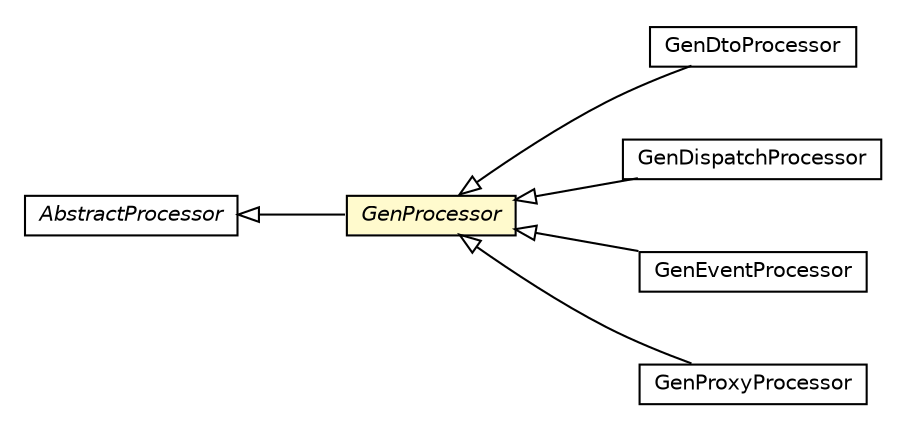 #!/usr/local/bin/dot
#
# Class diagram 
# Generated by UMLGraph version R5_6-24-gf6e263 (http://www.umlgraph.org/)
#

digraph G {
	edge [fontname="Helvetica",fontsize=10,labelfontname="Helvetica",labelfontsize=10];
	node [fontname="Helvetica",fontsize=10,shape=plaintext];
	nodesep=0.25;
	ranksep=0.5;
	rankdir=LR;
	// com.gwtplatform.dispatch.annotation.processor.GenProcessor
	c191945 [label=<<table title="com.gwtplatform.dispatch.annotation.processor.GenProcessor" border="0" cellborder="1" cellspacing="0" cellpadding="2" port="p" bgcolor="lemonChiffon" href="./GenProcessor.html">
		<tr><td><table border="0" cellspacing="0" cellpadding="1">
<tr><td align="center" balign="center"><font face="Helvetica-Oblique"> GenProcessor </font></td></tr>
		</table></td></tr>
		</table>>, URL="./GenProcessor.html", fontname="Helvetica", fontcolor="black", fontsize=10.0];
	// com.gwtplatform.dispatch.annotation.processor.GenDtoProcessor
	c191946 [label=<<table title="com.gwtplatform.dispatch.annotation.processor.GenDtoProcessor" border="0" cellborder="1" cellspacing="0" cellpadding="2" port="p" href="./GenDtoProcessor.html">
		<tr><td><table border="0" cellspacing="0" cellpadding="1">
<tr><td align="center" balign="center"> GenDtoProcessor </td></tr>
		</table></td></tr>
		</table>>, URL="./GenDtoProcessor.html", fontname="Helvetica", fontcolor="black", fontsize=10.0];
	// com.gwtplatform.dispatch.annotation.processor.GenDispatchProcessor
	c191947 [label=<<table title="com.gwtplatform.dispatch.annotation.processor.GenDispatchProcessor" border="0" cellborder="1" cellspacing="0" cellpadding="2" port="p" href="./GenDispatchProcessor.html">
		<tr><td><table border="0" cellspacing="0" cellpadding="1">
<tr><td align="center" balign="center"> GenDispatchProcessor </td></tr>
		</table></td></tr>
		</table>>, URL="./GenDispatchProcessor.html", fontname="Helvetica", fontcolor="black", fontsize=10.0];
	// com.gwtplatform.dispatch.annotation.processor.GenEventProcessor
	c191948 [label=<<table title="com.gwtplatform.dispatch.annotation.processor.GenEventProcessor" border="0" cellborder="1" cellspacing="0" cellpadding="2" port="p" href="./GenEventProcessor.html">
		<tr><td><table border="0" cellspacing="0" cellpadding="1">
<tr><td align="center" balign="center"> GenEventProcessor </td></tr>
		</table></td></tr>
		</table>>, URL="./GenEventProcessor.html", fontname="Helvetica", fontcolor="black", fontsize=10.0];
	// com.gwtplatform.dispatch.annotation.processor.GenProxyProcessor
	c191949 [label=<<table title="com.gwtplatform.dispatch.annotation.processor.GenProxyProcessor" border="0" cellborder="1" cellspacing="0" cellpadding="2" port="p" href="./GenProxyProcessor.html">
		<tr><td><table border="0" cellspacing="0" cellpadding="1">
<tr><td align="center" balign="center"> GenProxyProcessor </td></tr>
		</table></td></tr>
		</table>>, URL="./GenProxyProcessor.html", fontname="Helvetica", fontcolor="black", fontsize=10.0];
	//com.gwtplatform.dispatch.annotation.processor.GenProcessor extends javax.annotation.processing.AbstractProcessor
	c192221:p -> c191945:p [dir=back,arrowtail=empty];
	//com.gwtplatform.dispatch.annotation.processor.GenDtoProcessor extends com.gwtplatform.dispatch.annotation.processor.GenProcessor
	c191945:p -> c191946:p [dir=back,arrowtail=empty];
	//com.gwtplatform.dispatch.annotation.processor.GenDispatchProcessor extends com.gwtplatform.dispatch.annotation.processor.GenProcessor
	c191945:p -> c191947:p [dir=back,arrowtail=empty];
	//com.gwtplatform.dispatch.annotation.processor.GenEventProcessor extends com.gwtplatform.dispatch.annotation.processor.GenProcessor
	c191945:p -> c191948:p [dir=back,arrowtail=empty];
	//com.gwtplatform.dispatch.annotation.processor.GenProxyProcessor extends com.gwtplatform.dispatch.annotation.processor.GenProcessor
	c191945:p -> c191949:p [dir=back,arrowtail=empty];
	// javax.annotation.processing.AbstractProcessor
	c192221 [label=<<table title="javax.annotation.processing.AbstractProcessor" border="0" cellborder="1" cellspacing="0" cellpadding="2" port="p" href="http://download.oracle.com/javase/6/docs/api/javax/annotation/processing/AbstractProcessor.html">
		<tr><td><table border="0" cellspacing="0" cellpadding="1">
<tr><td align="center" balign="center"><font face="Helvetica-Oblique"> AbstractProcessor </font></td></tr>
		</table></td></tr>
		</table>>, URL="http://download.oracle.com/javase/6/docs/api/javax/annotation/processing/AbstractProcessor.html", fontname="Helvetica", fontcolor="black", fontsize=10.0];
}

